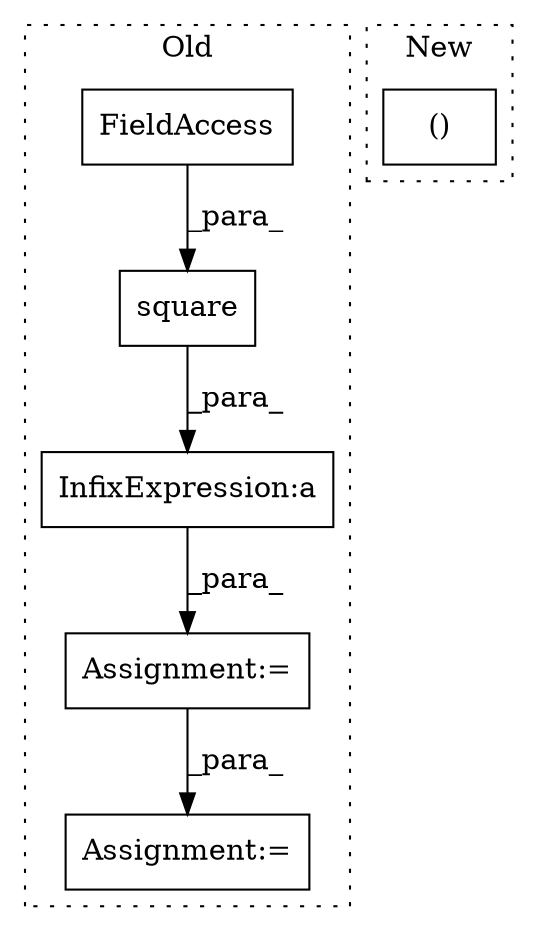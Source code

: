 digraph G {
subgraph cluster0 {
1 [label="square" a="32" s="6280,6301" l="7,1" shape="box"];
3 [label="Assignment:=" a="7" s="6262" l="1" shape="box"];
4 [label="InfixExpression:a" a="27" s="6271" l="3" shape="box"];
5 [label="FieldAccess" a="22" s="6287" l="14" shape="box"];
6 [label="Assignment:=" a="7" s="6481" l="2" shape="box"];
label = "Old";
style="dotted";
}
subgraph cluster1 {
2 [label="()" a="106" s="6317" l="79" shape="box"];
label = "New";
style="dotted";
}
1 -> 4 [label="_para_"];
3 -> 6 [label="_para_"];
4 -> 3 [label="_para_"];
5 -> 1 [label="_para_"];
}